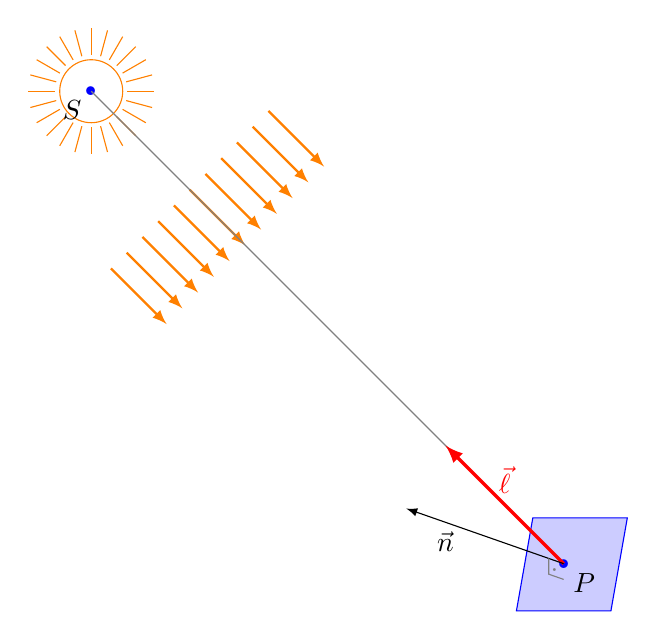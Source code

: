 ﻿\begin{tikzpicture}[scale=1]

% Soleil
\begin{scope}[shift={(0,0)},scale=2]
    \coordinate (S) at (0,0);
    \foreach \a in {0,15,...,360}{
      \draw[orange] (\a:0.23) -- (\a:0.4);
    }
    \draw[orange, fill=white] (0,0) circle (0.2cm);
\end{scope}


% Surface
\begin{scope}[shift={(6,-6)},scale=2]
\coordinate (P) at (0,0);
\draw[blue, fill=blue!20] (-0.3,-0.3) -- ++(80:0.6) -- ++(0.6,0) -- ++(-100:0.6) -- +(-0.6,0) -- cycle;


\end{scope}


% Rayons du solail parallèle
\def\r{0.2}
\foreach \k in {0,1,...,10}{
  \draw[orange,->,>=latex,thick] (0.25+\r*\k,-2.25+\r*\k) -- ++(-45:1);
}

% Texte
\node[blue, scale=3] at (S) {.};
\node[below left] at (S) {$S$};
\node[blue, scale=3] at (P) {.};
\node[below right] at (P) {$P$};


\draw[gray,thin] (P) -- (S);


\draw[very thick,->,>=latex,red] (P) -- ($(S)!0.75!(P)$) node[midway,above]{$\vec \ell$};



\tikzset{
perp/.style = {draw,angle eccentricity=-.5, angle radius=2mm,pic text=.},
}
\path
  (P)
  ++ (0,0) coordinate (N)
  +(-2,.7) coordinate (Na)
  +(0,-.25) coordinate (Nn)
  (N) edge[-latex] node[below, pos=.75]{$\vec{n}$} (Na)
  pic[perp,gray]{right angle=Nn--N--Na}
;
\end{tikzpicture}